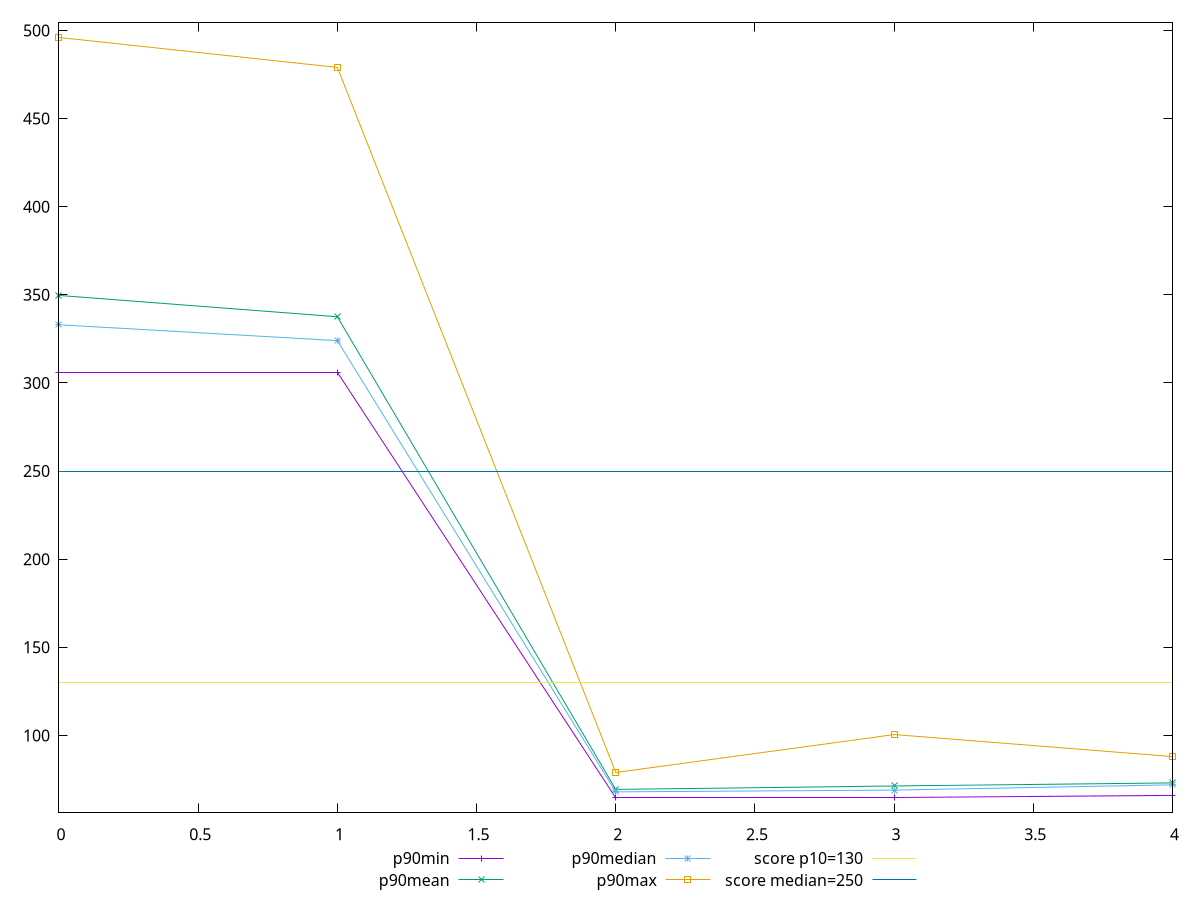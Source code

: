 reset

$p90Min <<EOF
0 305.9999999999991
1 305.9999999999991
2 65
3 65
4 66
EOF

$p90Mean <<EOF
0 349.63829787234044
1 337.5425531914894
2 69.38297872340425
3 71.34574468085107
4 73.08510638297872
EOF

$p90Median <<EOF
0 333
1 324
2 68
3 69
4 72
EOF

$p90Max <<EOF
0 496
1 479
2 79
3 100.5
4 88
EOF

set key outside below
set xrange [0:4]
set yrange [56.379999999999995:504.62]
set trange [56.379999999999995:504.62]
set terminal svg size 640, 560 enhanced background rgb 'white'
set output "report_00026_2021-02-22T21:38:55.199Z/max-potential-fid/progression/value.svg"

plot $p90Min title "p90min" with linespoints, \
     $p90Mean title "p90mean" with linespoints, \
     $p90Median title "p90median" with linespoints, \
     $p90Max title "p90max" with linespoints, \
     130 title "score p10=130", \
     250 title "score median=250"

reset
